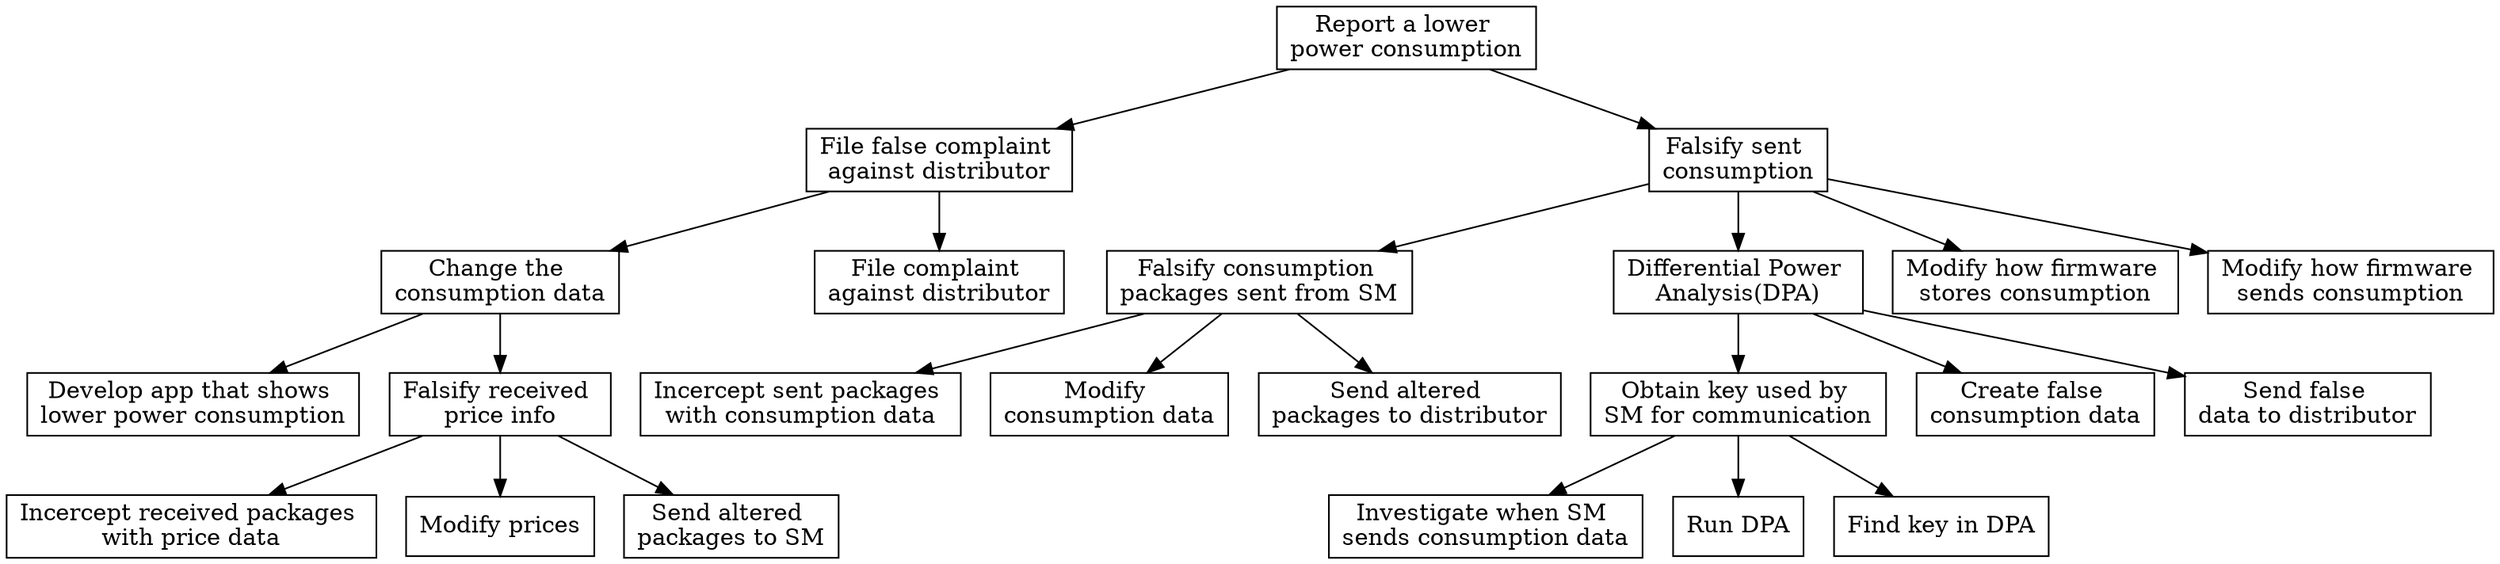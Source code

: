 digraph G {

// graph[ center=true, margin=0.2, nodesep=0.1, ranksep=0.3];
node[ shape=rectangle];

root [label="Report a lower \npower consumption", shape=OR];
complaint [label="File false complaint \nagainst distributor",shape=AND];
falsify [label="Falsify sent \nconsumption",shape=OR];



//COMPLAINT SUBTREE
root -> complaint;

forgeConsumptionData[shape=OR];
forgeConsumptionData[label="Change the \nconsumption data"];
complaint -> forgeConsumptionData
fileComplaint[label="File complaint \nagainst distributor"]
complaint -> fileComplaint

app[label="Develop app that shows \nlower power consumption"];
forgeConsumptionData ->  app;

falsifyReceived[label="Falsify received \nprice info",shape=AND];
forgeConsumptionData -> falsifyReceived;
interceptReceived[label="Incercept received packages \nwith price data"];
modifyPrices[label="Modify prices"];
resendToSM[label="Send altered \npackages to SM"];
falsifyReceived -> interceptReceived;
falsifyReceived -> modifyPrices;
falsifyReceived -> resendToSM;


//FALSIFY SUBTREE
root -> falsify;

package[label="Falsify consumption \npackages sent from SM",shape=AND];
falsify ->	package;
intercept[label="Incercept sent packages \nwith consumption data"];
modify[label="Modify \nconsumption data"];
resend[label="Send altered \npackages to distributor"]
package -> intercept;
package -> modify;
package -> resend;

DPA[label="Differential Power \nAnalysis(DPA)",shape=AND];
falsify -> DPA;
DPA -> obtainKey;
whenSend[label="Investigate when SM \nsends consumption data"];
obtainKey[label="Obtain key used by \nSM for communication",shape=AND];
obtainKey -> whenSend;
performDPA[label="Run DPA"]
obtainKey -> performDPA;
findKeyInDPA[label="Find key in DPA"];
obtainKey -> findKeyInDPA;
createFalseConsumptionData[label="Create false \nconsumption data"];
DPA -> createFalseConsumptionData;
sendFalseData[label="Send false \ndata to distributor"]
DPA -> sendFalseData;

ModifyFWstore[label="Modify how firmware \nstores consumption"];
falsify -> ModifyFWstore;


ModifyFWsend[label="Modify how firmware \nsends consumption"];
falsify -> ModifyFWsend;





}